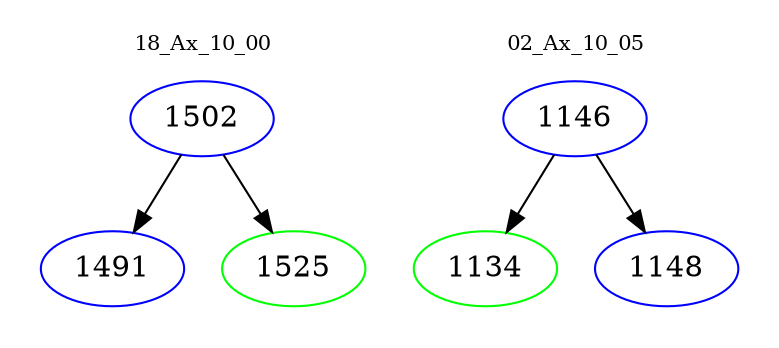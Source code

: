digraph{
subgraph cluster_0 {
color = white
label = "18_Ax_10_00";
fontsize=10;
T0_1502 [label="1502", color="blue"]
T0_1502 -> T0_1491 [color="black"]
T0_1491 [label="1491", color="blue"]
T0_1502 -> T0_1525 [color="black"]
T0_1525 [label="1525", color="green"]
}
subgraph cluster_1 {
color = white
label = "02_Ax_10_05";
fontsize=10;
T1_1146 [label="1146", color="blue"]
T1_1146 -> T1_1134 [color="black"]
T1_1134 [label="1134", color="green"]
T1_1146 -> T1_1148 [color="black"]
T1_1148 [label="1148", color="blue"]
}
}
